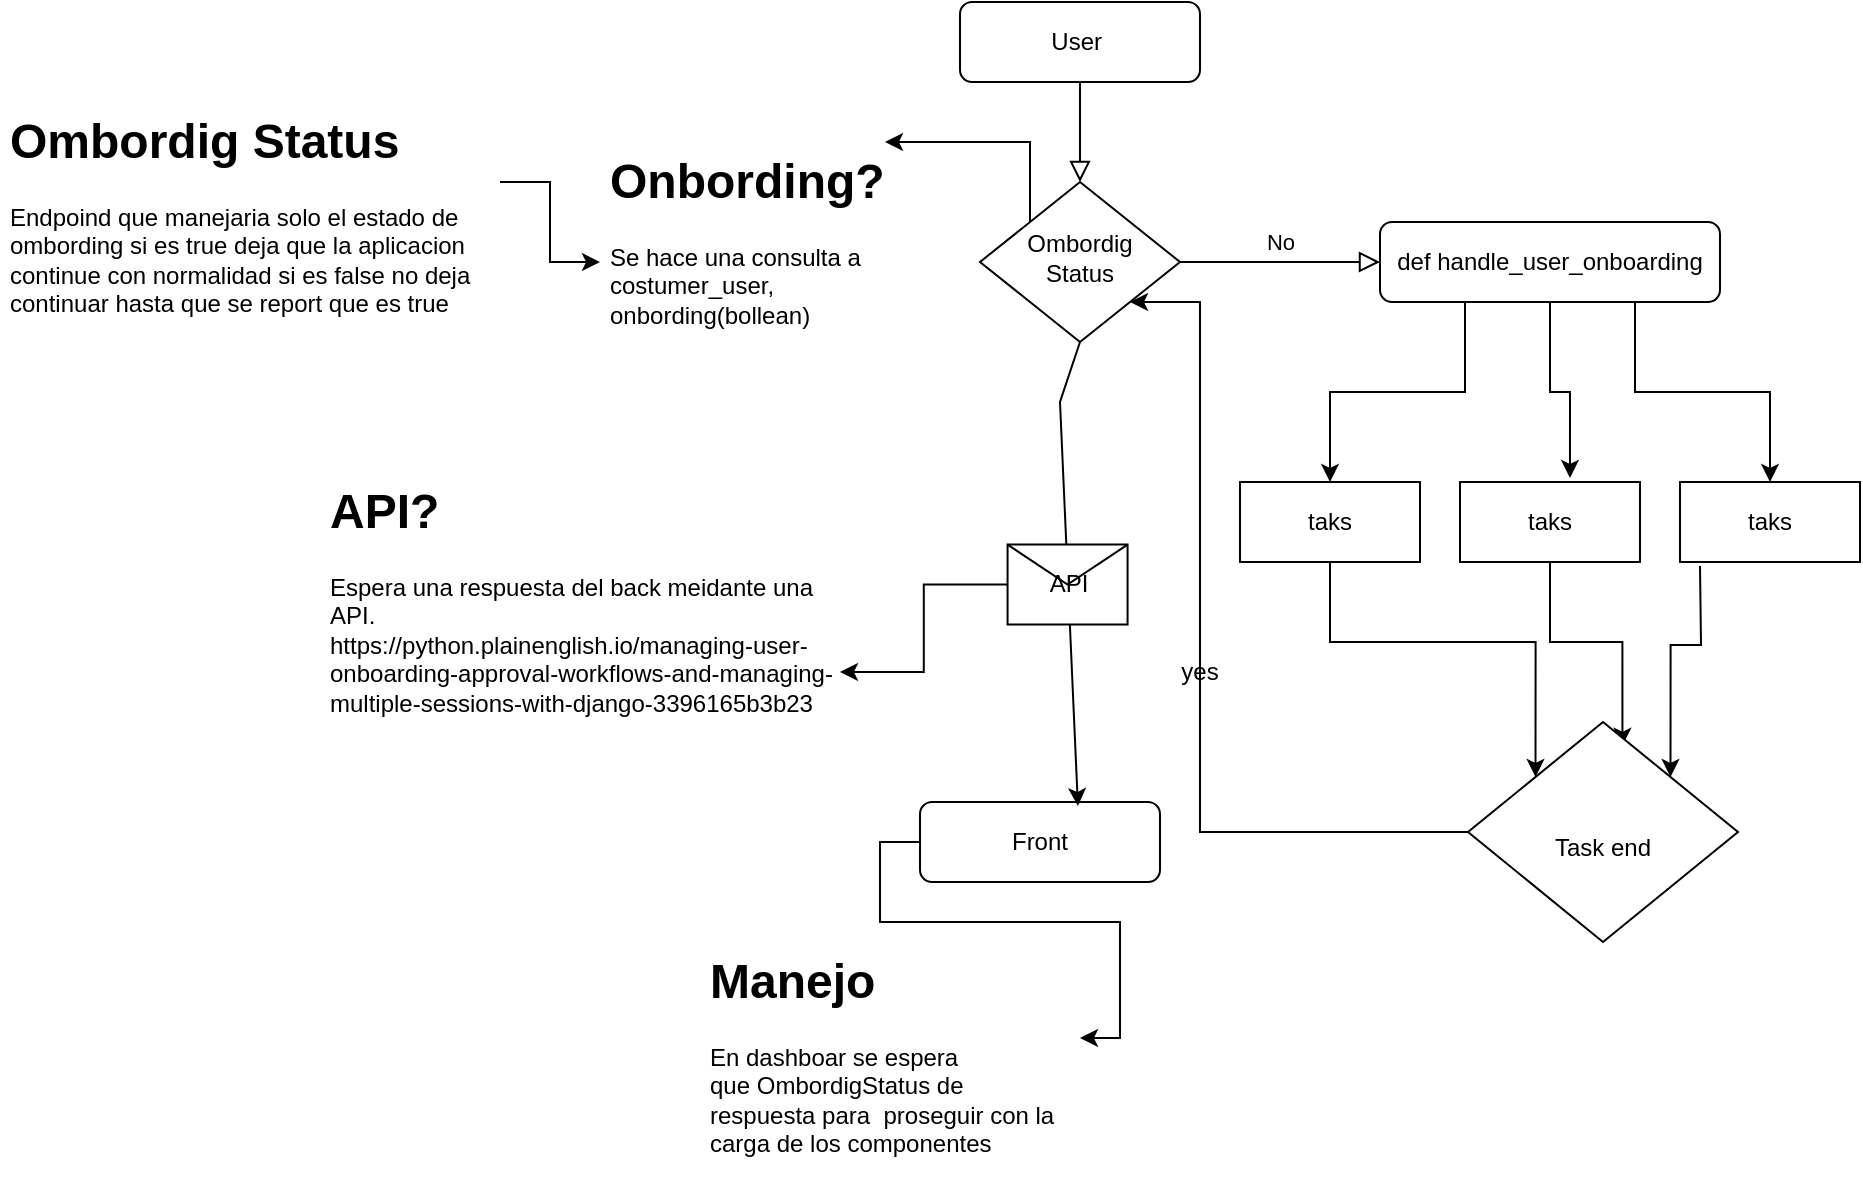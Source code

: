 <mxfile version="23.1.5" type="github">
  <diagram id="C5RBs43oDa-KdzZeNtuy" name="Page-1">
    <mxGraphModel dx="1862" dy="541" grid="1" gridSize="10" guides="1" tooltips="1" connect="1" arrows="1" fold="1" page="1" pageScale="1" pageWidth="827" pageHeight="1169" math="0" shadow="0">
      <root>
        <mxCell id="WIyWlLk6GJQsqaUBKTNV-0" />
        <mxCell id="WIyWlLk6GJQsqaUBKTNV-1" parent="WIyWlLk6GJQsqaUBKTNV-0" />
        <mxCell id="WIyWlLk6GJQsqaUBKTNV-2" value="" style="rounded=0;html=1;jettySize=auto;orthogonalLoop=1;fontSize=11;endArrow=block;endFill=0;endSize=8;strokeWidth=1;shadow=0;labelBackgroundColor=none;edgeStyle=orthogonalEdgeStyle;" parent="WIyWlLk6GJQsqaUBKTNV-1" source="WIyWlLk6GJQsqaUBKTNV-3" target="WIyWlLk6GJQsqaUBKTNV-6" edge="1">
          <mxGeometry relative="1" as="geometry" />
        </mxCell>
        <mxCell id="WIyWlLk6GJQsqaUBKTNV-3" value="User&amp;nbsp;" style="rounded=1;whiteSpace=wrap;html=1;fontSize=12;glass=0;strokeWidth=1;shadow=0;" parent="WIyWlLk6GJQsqaUBKTNV-1" vertex="1">
          <mxGeometry x="160" y="30" width="120" height="40" as="geometry" />
        </mxCell>
        <mxCell id="WIyWlLk6GJQsqaUBKTNV-5" value="No" style="edgeStyle=orthogonalEdgeStyle;rounded=0;html=1;jettySize=auto;orthogonalLoop=1;fontSize=11;endArrow=block;endFill=0;endSize=8;strokeWidth=1;shadow=0;labelBackgroundColor=none;" parent="WIyWlLk6GJQsqaUBKTNV-1" source="WIyWlLk6GJQsqaUBKTNV-6" target="WIyWlLk6GJQsqaUBKTNV-7" edge="1">
          <mxGeometry y="10" relative="1" as="geometry">
            <mxPoint as="offset" />
          </mxGeometry>
        </mxCell>
        <mxCell id="J2NvbsGeME8AyZRGWFk7-5" style="edgeStyle=orthogonalEdgeStyle;rounded=0;orthogonalLoop=1;jettySize=auto;html=1;exitX=0;exitY=0;exitDx=0;exitDy=0;entryX=0.75;entryY=0;entryDx=0;entryDy=0;" edge="1" parent="WIyWlLk6GJQsqaUBKTNV-1" source="WIyWlLk6GJQsqaUBKTNV-6" target="J2NvbsGeME8AyZRGWFk7-1">
          <mxGeometry relative="1" as="geometry" />
        </mxCell>
        <mxCell id="WIyWlLk6GJQsqaUBKTNV-6" value="Ombordig Status" style="rhombus;whiteSpace=wrap;html=1;shadow=0;fontFamily=Helvetica;fontSize=12;align=center;strokeWidth=1;spacing=6;spacingTop=-4;" parent="WIyWlLk6GJQsqaUBKTNV-1" vertex="1">
          <mxGeometry x="170" y="120" width="100" height="80" as="geometry" />
        </mxCell>
        <mxCell id="J2NvbsGeME8AyZRGWFk7-6" style="edgeStyle=orthogonalEdgeStyle;rounded=0;orthogonalLoop=1;jettySize=auto;html=1;exitX=0.25;exitY=1;exitDx=0;exitDy=0;" edge="1" parent="WIyWlLk6GJQsqaUBKTNV-1" source="WIyWlLk6GJQsqaUBKTNV-7" target="J2NvbsGeME8AyZRGWFk7-11">
          <mxGeometry relative="1" as="geometry">
            <mxPoint x="410" y="270" as="targetPoint" />
          </mxGeometry>
        </mxCell>
        <mxCell id="J2NvbsGeME8AyZRGWFk7-7" style="edgeStyle=orthogonalEdgeStyle;rounded=0;orthogonalLoop=1;jettySize=auto;html=1;exitX=0.5;exitY=1;exitDx=0;exitDy=0;entryX=0.611;entryY=-0.05;entryDx=0;entryDy=0;entryPerimeter=0;" edge="1" parent="WIyWlLk6GJQsqaUBKTNV-1" source="WIyWlLk6GJQsqaUBKTNV-7" target="J2NvbsGeME8AyZRGWFk7-10">
          <mxGeometry relative="1" as="geometry">
            <mxPoint x="455" y="280" as="targetPoint" />
          </mxGeometry>
        </mxCell>
        <mxCell id="J2NvbsGeME8AyZRGWFk7-8" style="edgeStyle=orthogonalEdgeStyle;rounded=0;orthogonalLoop=1;jettySize=auto;html=1;exitX=0.75;exitY=1;exitDx=0;exitDy=0;" edge="1" parent="WIyWlLk6GJQsqaUBKTNV-1" source="WIyWlLk6GJQsqaUBKTNV-7" target="J2NvbsGeME8AyZRGWFk7-9">
          <mxGeometry relative="1" as="geometry">
            <mxPoint x="500" y="280" as="targetPoint" />
          </mxGeometry>
        </mxCell>
        <mxCell id="WIyWlLk6GJQsqaUBKTNV-7" value="def handle_user_onboarding" style="rounded=1;whiteSpace=wrap;html=1;fontSize=12;glass=0;strokeWidth=1;shadow=0;" parent="WIyWlLk6GJQsqaUBKTNV-1" vertex="1">
          <mxGeometry x="370" y="140" width="170" height="40" as="geometry" />
        </mxCell>
        <mxCell id="WIyWlLk6GJQsqaUBKTNV-12" value="Front" style="rounded=1;whiteSpace=wrap;html=1;fontSize=12;glass=0;strokeWidth=1;shadow=0;" parent="WIyWlLk6GJQsqaUBKTNV-1" vertex="1">
          <mxGeometry x="140" y="430" width="120" height="40" as="geometry" />
        </mxCell>
        <mxCell id="J2NvbsGeME8AyZRGWFk7-4" style="edgeStyle=orthogonalEdgeStyle;rounded=0;orthogonalLoop=1;jettySize=auto;html=1;exitX=1;exitY=0.5;exitDx=0;exitDy=0;entryX=0;entryY=0.5;entryDx=0;entryDy=0;" edge="1" parent="WIyWlLk6GJQsqaUBKTNV-1" source="J2NvbsGeME8AyZRGWFk7-1" target="WIyWlLk6GJQsqaUBKTNV-6">
          <mxGeometry relative="1" as="geometry" />
        </mxCell>
        <mxCell id="J2NvbsGeME8AyZRGWFk7-1" value="&lt;h1&gt;Onbording?&lt;/h1&gt;&lt;div&gt;Se hace una consulta a costumer_user,&amp;nbsp; onbording(bollean)&amp;nbsp;&amp;nbsp;&lt;/div&gt;" style="text;html=1;spacing=5;spacingTop=-20;whiteSpace=wrap;overflow=hidden;rounded=0;" vertex="1" parent="WIyWlLk6GJQsqaUBKTNV-1">
          <mxGeometry x="-20" y="100" width="190" height="120" as="geometry" />
        </mxCell>
        <mxCell id="J2NvbsGeME8AyZRGWFk7-3" value="&lt;h1&gt;API?&lt;/h1&gt;&lt;div&gt;Espera una respuesta del back meidante una API.&lt;/div&gt;&lt;div&gt;https://python.plainenglish.io/managing-user-onboarding-approval-workflows-and-managing-multiple-sessions-with-django-3396165b3b23&lt;br&gt;&lt;/div&gt;" style="text;html=1;spacing=5;spacingTop=-20;whiteSpace=wrap;overflow=hidden;rounded=0;" vertex="1" parent="WIyWlLk6GJQsqaUBKTNV-1">
          <mxGeometry x="-160" y="265" width="260" height="200" as="geometry" />
        </mxCell>
        <mxCell id="J2NvbsGeME8AyZRGWFk7-15" style="edgeStyle=orthogonalEdgeStyle;rounded=0;orthogonalLoop=1;jettySize=auto;html=1;entryX=1;entryY=0;entryDx=0;entryDy=0;" edge="1" parent="WIyWlLk6GJQsqaUBKTNV-1" target="J2NvbsGeME8AyZRGWFk7-18">
          <mxGeometry relative="1" as="geometry">
            <mxPoint x="486" y="386" as="targetPoint" />
            <mxPoint x="530" y="312" as="sourcePoint" />
          </mxGeometry>
        </mxCell>
        <mxCell id="J2NvbsGeME8AyZRGWFk7-9" value="taks" style="rounded=0;whiteSpace=wrap;html=1;" vertex="1" parent="WIyWlLk6GJQsqaUBKTNV-1">
          <mxGeometry x="520" y="270" width="90" height="40" as="geometry" />
        </mxCell>
        <mxCell id="J2NvbsGeME8AyZRGWFk7-14" style="edgeStyle=orthogonalEdgeStyle;rounded=0;orthogonalLoop=1;jettySize=auto;html=1;exitX=0.5;exitY=1;exitDx=0;exitDy=0;entryX=0.572;entryY=0.108;entryDx=0;entryDy=0;entryPerimeter=0;" edge="1" parent="WIyWlLk6GJQsqaUBKTNV-1" source="J2NvbsGeME8AyZRGWFk7-10" target="J2NvbsGeME8AyZRGWFk7-18">
          <mxGeometry relative="1" as="geometry">
            <mxPoint x="450" y="360" as="targetPoint" />
          </mxGeometry>
        </mxCell>
        <mxCell id="J2NvbsGeME8AyZRGWFk7-10" value="taks" style="rounded=0;whiteSpace=wrap;html=1;" vertex="1" parent="WIyWlLk6GJQsqaUBKTNV-1">
          <mxGeometry x="410" y="270" width="90" height="40" as="geometry" />
        </mxCell>
        <mxCell id="J2NvbsGeME8AyZRGWFk7-13" style="edgeStyle=orthogonalEdgeStyle;rounded=0;orthogonalLoop=1;jettySize=auto;html=1;exitX=0.5;exitY=1;exitDx=0;exitDy=0;entryX=0;entryY=0;entryDx=0;entryDy=0;" edge="1" parent="WIyWlLk6GJQsqaUBKTNV-1" source="J2NvbsGeME8AyZRGWFk7-11" target="J2NvbsGeME8AyZRGWFk7-18">
          <mxGeometry relative="1" as="geometry">
            <mxPoint x="405" y="358.98" as="targetPoint" />
          </mxGeometry>
        </mxCell>
        <mxCell id="J2NvbsGeME8AyZRGWFk7-11" value="taks" style="rounded=0;whiteSpace=wrap;html=1;" vertex="1" parent="WIyWlLk6GJQsqaUBKTNV-1">
          <mxGeometry x="300" y="270" width="90" height="40" as="geometry" />
        </mxCell>
        <mxCell id="J2NvbsGeME8AyZRGWFk7-20" style="edgeStyle=orthogonalEdgeStyle;rounded=0;orthogonalLoop=1;jettySize=auto;html=1;exitX=0;exitY=0.5;exitDx=0;exitDy=0;entryX=1;entryY=1;entryDx=0;entryDy=0;" edge="1" parent="WIyWlLk6GJQsqaUBKTNV-1" source="J2NvbsGeME8AyZRGWFk7-18" target="WIyWlLk6GJQsqaUBKTNV-6">
          <mxGeometry relative="1" as="geometry">
            <Array as="points">
              <mxPoint x="280" y="445" />
              <mxPoint x="280" y="180" />
            </Array>
          </mxGeometry>
        </mxCell>
        <mxCell id="J2NvbsGeME8AyZRGWFk7-18" value="&lt;br&gt;Task end" style="rhombus;whiteSpace=wrap;html=1;" vertex="1" parent="WIyWlLk6GJQsqaUBKTNV-1">
          <mxGeometry x="414" y="390" width="135" height="110" as="geometry" />
        </mxCell>
        <mxCell id="J2NvbsGeME8AyZRGWFk7-22" value="yes" style="text;html=1;align=center;verticalAlign=middle;whiteSpace=wrap;rounded=0;" vertex="1" parent="WIyWlLk6GJQsqaUBKTNV-1">
          <mxGeometry x="250" y="350" width="60" height="30" as="geometry" />
        </mxCell>
        <mxCell id="J2NvbsGeME8AyZRGWFk7-27" value="" style="endArrow=classic;html=1;rounded=0;entryX=0.658;entryY=0.05;entryDx=0;entryDy=0;entryPerimeter=0;" edge="1" parent="WIyWlLk6GJQsqaUBKTNV-1" target="WIyWlLk6GJQsqaUBKTNV-12">
          <mxGeometry relative="1" as="geometry">
            <mxPoint x="220" y="200" as="sourcePoint" />
            <mxPoint x="320" y="230" as="targetPoint" />
            <Array as="points">
              <mxPoint x="220" y="200" />
              <mxPoint x="210" y="230" />
            </Array>
          </mxGeometry>
        </mxCell>
        <mxCell id="J2NvbsGeME8AyZRGWFk7-28" value="API" style="shape=message;html=1;outlineConnect=0;" vertex="1" parent="J2NvbsGeME8AyZRGWFk7-27">
          <mxGeometry width="60" height="40" relative="1" as="geometry">
            <mxPoint x="-30" y="-14" as="offset" />
          </mxGeometry>
        </mxCell>
        <mxCell id="J2NvbsGeME8AyZRGWFk7-30" style="edgeStyle=orthogonalEdgeStyle;rounded=0;orthogonalLoop=1;jettySize=auto;html=1;exitX=1;exitY=0.25;exitDx=0;exitDy=0;" edge="1" parent="WIyWlLk6GJQsqaUBKTNV-1" source="J2NvbsGeME8AyZRGWFk7-29" target="J2NvbsGeME8AyZRGWFk7-1">
          <mxGeometry relative="1" as="geometry" />
        </mxCell>
        <mxCell id="J2NvbsGeME8AyZRGWFk7-29" value="&lt;h1&gt;Ombordig Status&lt;/h1&gt;&lt;p&gt;Endpoind que manejaria solo el estado de ombording si es true deja que la aplicacion continue con normalidad si es false no deja continuar hasta que se report que es true&lt;/p&gt;" style="text;html=1;spacing=5;spacingTop=-20;whiteSpace=wrap;overflow=hidden;rounded=0;" vertex="1" parent="WIyWlLk6GJQsqaUBKTNV-1">
          <mxGeometry x="-320" y="80" width="250" height="160" as="geometry" />
        </mxCell>
        <mxCell id="J2NvbsGeME8AyZRGWFk7-31" style="edgeStyle=orthogonalEdgeStyle;rounded=0;orthogonalLoop=1;jettySize=auto;html=1;exitX=0;exitY=0.5;exitDx=0;exitDy=0;" edge="1" parent="WIyWlLk6GJQsqaUBKTNV-1" source="J2NvbsGeME8AyZRGWFk7-28" target="J2NvbsGeME8AyZRGWFk7-3">
          <mxGeometry relative="1" as="geometry" />
        </mxCell>
        <mxCell id="J2NvbsGeME8AyZRGWFk7-32" value="&lt;h1&gt;Manejo&lt;/h1&gt;&lt;p&gt;En dashboar se espera que&amp;nbsp;&lt;span style=&quot;background-color: initial;&quot;&gt;OmbordigStatus de respuesta para&amp;nbsp; proseguir con la carga de los componentes&amp;nbsp;&lt;/span&gt;&lt;/p&gt;" style="text;html=1;spacing=5;spacingTop=-20;whiteSpace=wrap;overflow=hidden;rounded=0;" vertex="1" parent="WIyWlLk6GJQsqaUBKTNV-1">
          <mxGeometry x="30" y="500" width="190" height="120" as="geometry" />
        </mxCell>
        <mxCell id="J2NvbsGeME8AyZRGWFk7-33" style="edgeStyle=orthogonalEdgeStyle;rounded=0;orthogonalLoop=1;jettySize=auto;html=1;exitX=0;exitY=0.5;exitDx=0;exitDy=0;entryX=1;entryY=0.4;entryDx=0;entryDy=0;entryPerimeter=0;" edge="1" parent="WIyWlLk6GJQsqaUBKTNV-1" source="WIyWlLk6GJQsqaUBKTNV-12" target="J2NvbsGeME8AyZRGWFk7-32">
          <mxGeometry relative="1" as="geometry" />
        </mxCell>
      </root>
    </mxGraphModel>
  </diagram>
</mxfile>
